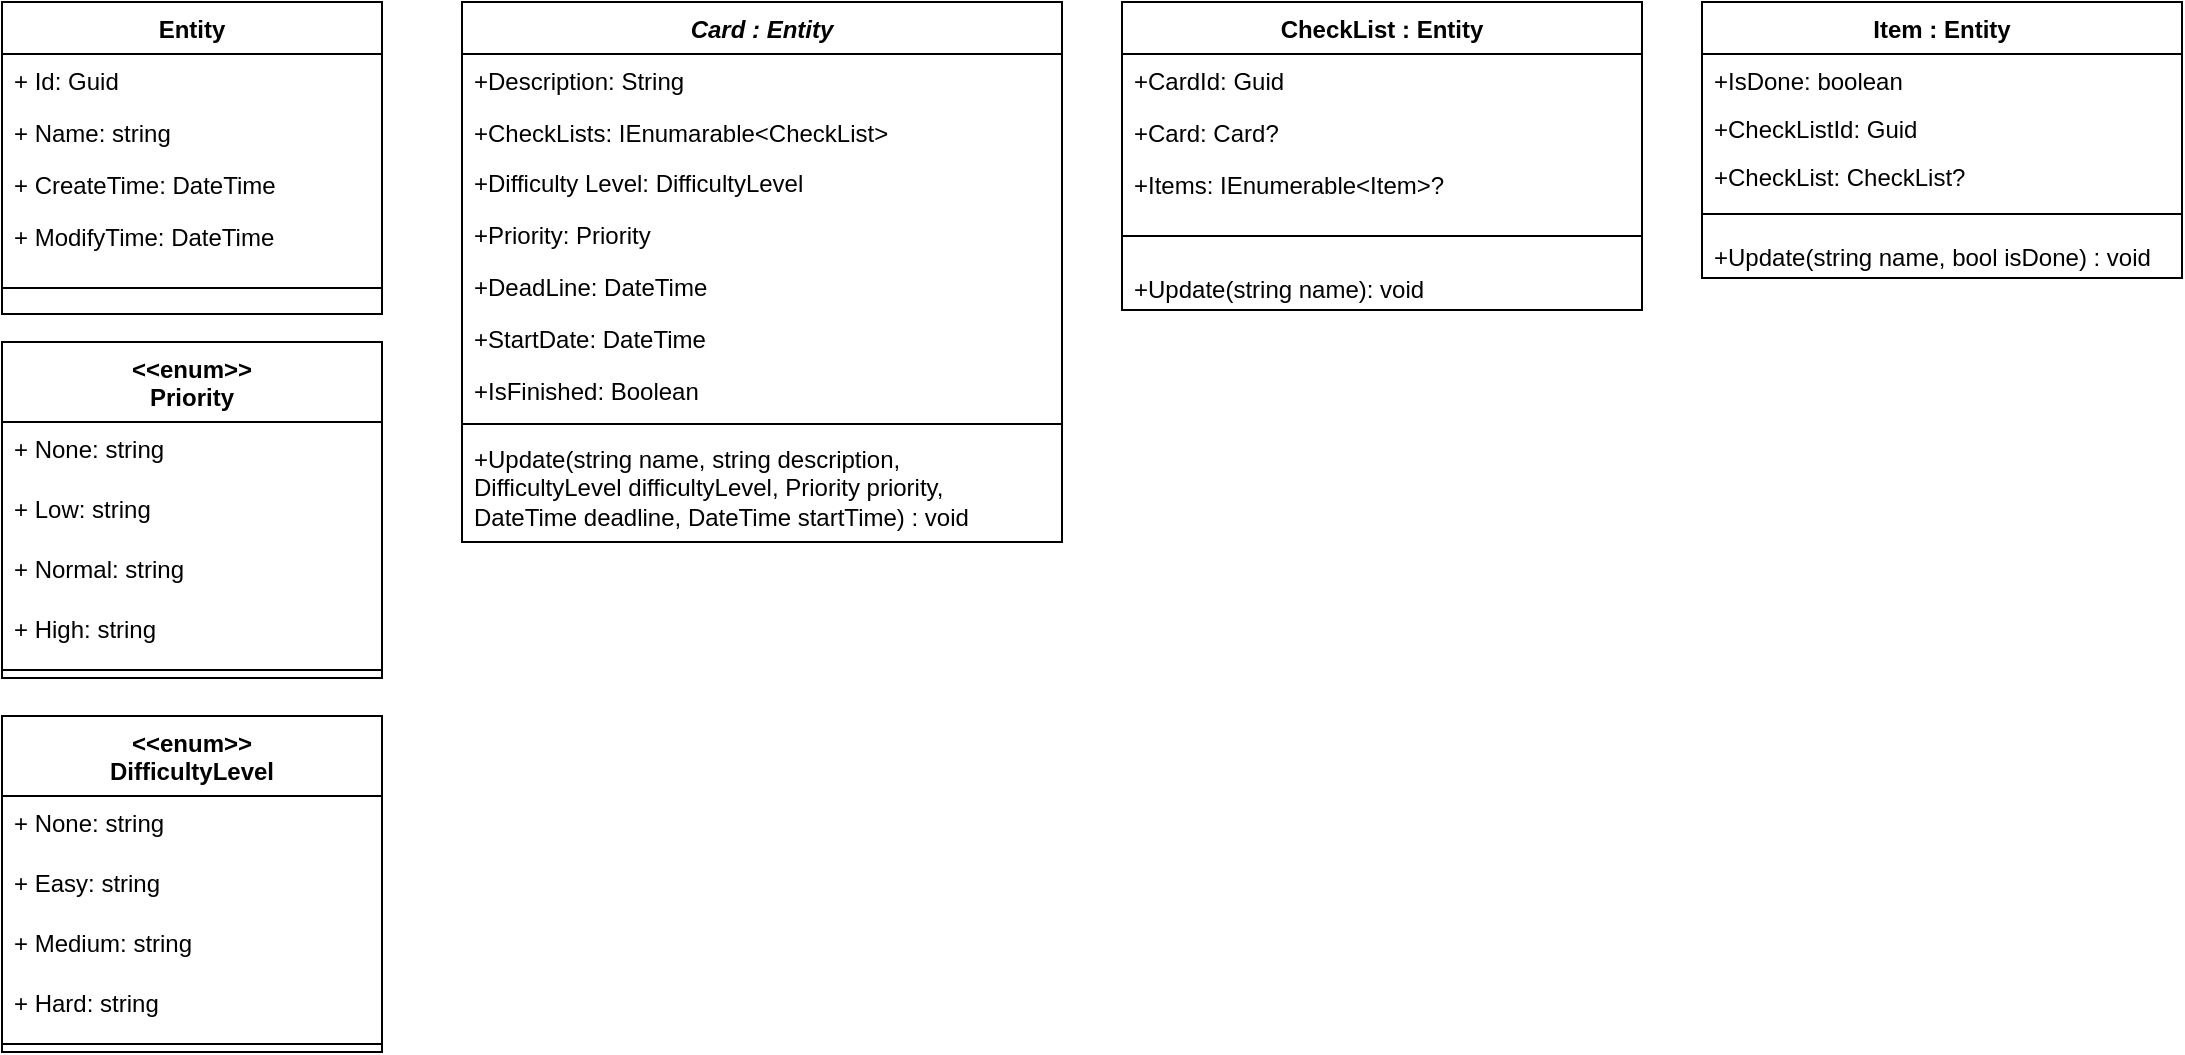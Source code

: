 <mxfile version="22.1.2" type="device" pages="2">
  <diagram id="C5RBs43oDa-KdzZeNtuy" name="Class Diagram">
    <mxGraphModel dx="1313" dy="776" grid="1" gridSize="10" guides="1" tooltips="1" connect="1" arrows="1" fold="1" page="1" pageScale="1" pageWidth="827" pageHeight="1169" math="0" shadow="0">
      <root>
        <mxCell id="WIyWlLk6GJQsqaUBKTNV-0" />
        <mxCell id="WIyWlLk6GJQsqaUBKTNV-1" parent="WIyWlLk6GJQsqaUBKTNV-0" />
        <mxCell id="zkfFHV4jXpPFQw0GAbJ--0" value="Card : Entity" style="swimlane;fontStyle=3;align=center;verticalAlign=top;childLayout=stackLayout;horizontal=1;startSize=26;horizontalStack=0;resizeParent=1;resizeLast=0;collapsible=1;marginBottom=0;rounded=0;shadow=0;strokeWidth=1;" parent="WIyWlLk6GJQsqaUBKTNV-1" vertex="1">
          <mxGeometry x="330" y="60" width="300" height="270" as="geometry">
            <mxRectangle x="230" y="140" width="160" height="26" as="alternateBounds" />
          </mxGeometry>
        </mxCell>
        <mxCell id="yL4LKIly4bqpLQN-0Kod-2" value="+Description: String" style="text;align=left;verticalAlign=top;spacingLeft=4;spacingRight=4;overflow=hidden;rotatable=0;points=[[0,0.5],[1,0.5]];portConstraint=eastwest;" parent="zkfFHV4jXpPFQw0GAbJ--0" vertex="1">
          <mxGeometry y="26" width="300" height="26" as="geometry" />
        </mxCell>
        <mxCell id="q32VcoCjqwYEFueXgnvV-0" value="+CheckLists: IEnumarable&lt;CheckList&gt;" style="text;align=left;verticalAlign=top;spacingLeft=4;spacingRight=4;overflow=hidden;rotatable=0;points=[[0,0.5],[1,0.5]];portConstraint=eastwest;" parent="zkfFHV4jXpPFQw0GAbJ--0" vertex="1">
          <mxGeometry y="52" width="300" height="25" as="geometry" />
        </mxCell>
        <mxCell id="yL4LKIly4bqpLQN-0Kod-5" value="+Difficulty Level: DifficultyLevel" style="text;align=left;verticalAlign=top;spacingLeft=4;spacingRight=4;overflow=hidden;rotatable=0;points=[[0,0.5],[1,0.5]];portConstraint=eastwest;" parent="zkfFHV4jXpPFQw0GAbJ--0" vertex="1">
          <mxGeometry y="77" width="300" height="26" as="geometry" />
        </mxCell>
        <mxCell id="yL4LKIly4bqpLQN-0Kod-6" value="+Priority: Priority" style="text;align=left;verticalAlign=top;spacingLeft=4;spacingRight=4;overflow=hidden;rotatable=0;points=[[0,0.5],[1,0.5]];portConstraint=eastwest;" parent="zkfFHV4jXpPFQw0GAbJ--0" vertex="1">
          <mxGeometry y="103" width="300" height="26" as="geometry" />
        </mxCell>
        <mxCell id="yL4LKIly4bqpLQN-0Kod-31" value="+DeadLine: DateTime" style="text;align=left;verticalAlign=top;spacingLeft=4;spacingRight=4;overflow=hidden;rotatable=0;points=[[0,0.5],[1,0.5]];portConstraint=eastwest;" parent="zkfFHV4jXpPFQw0GAbJ--0" vertex="1">
          <mxGeometry y="129" width="300" height="26" as="geometry" />
        </mxCell>
        <mxCell id="HImTWoDdokp2gNi_JC3a-0" value="+StartDate: DateTime" style="text;align=left;verticalAlign=top;spacingLeft=4;spacingRight=4;overflow=hidden;rotatable=0;points=[[0,0.5],[1,0.5]];portConstraint=eastwest;" parent="zkfFHV4jXpPFQw0GAbJ--0" vertex="1">
          <mxGeometry y="155" width="300" height="26" as="geometry" />
        </mxCell>
        <mxCell id="yL4LKIly4bqpLQN-0Kod-9" value="+IsFinished: Boolean" style="text;align=left;verticalAlign=top;spacingLeft=4;spacingRight=4;overflow=hidden;rotatable=0;points=[[0,0.5],[1,0.5]];portConstraint=eastwest;" parent="zkfFHV4jXpPFQw0GAbJ--0" vertex="1">
          <mxGeometry y="181" width="300" height="26" as="geometry" />
        </mxCell>
        <mxCell id="zkfFHV4jXpPFQw0GAbJ--4" value="" style="line;html=1;strokeWidth=1;align=left;verticalAlign=middle;spacingTop=-1;spacingLeft=3;spacingRight=3;rotatable=0;labelPosition=right;points=[];portConstraint=eastwest;" parent="zkfFHV4jXpPFQw0GAbJ--0" vertex="1">
          <mxGeometry y="207" width="300" height="8" as="geometry" />
        </mxCell>
        <mxCell id="oXOGH6uNzS47DiOxV5kx-6" value="+Update(string name, string description, DifficultyLevel difficultyLevel, Priority priority,&lt;br&gt;DateTime deadline, DateTime startTime) : void" style="text;strokeColor=none;fillColor=none;align=left;verticalAlign=top;spacingLeft=4;spacingRight=4;overflow=hidden;rotatable=0;points=[[0,0.5],[1,0.5]];portConstraint=eastwest;whiteSpace=wrap;html=1;" vertex="1" parent="zkfFHV4jXpPFQw0GAbJ--0">
          <mxGeometry y="215" width="300" height="55" as="geometry" />
        </mxCell>
        <mxCell id="yL4LKIly4bqpLQN-0Kod-14" value="&amp;lt;&amp;lt;enum&amp;gt;&amp;gt;&lt;br&gt;DifficultyLevel" style="swimlane;fontStyle=1;align=center;verticalAlign=top;childLayout=stackLayout;horizontal=1;startSize=40;horizontalStack=0;resizeParent=1;resizeParentMax=0;resizeLast=0;collapsible=1;marginBottom=0;whiteSpace=wrap;html=1;" parent="WIyWlLk6GJQsqaUBKTNV-1" vertex="1">
          <mxGeometry x="100" y="417" width="190" height="168" as="geometry" />
        </mxCell>
        <mxCell id="yL4LKIly4bqpLQN-0Kod-15" value="+ None: string" style="text;strokeColor=none;fillColor=none;align=left;verticalAlign=top;spacingLeft=4;spacingRight=4;overflow=hidden;rotatable=0;points=[[0,0.5],[1,0.5]];portConstraint=eastwest;whiteSpace=wrap;html=1;" parent="yL4LKIly4bqpLQN-0Kod-14" vertex="1">
          <mxGeometry y="40" width="190" height="30" as="geometry" />
        </mxCell>
        <mxCell id="nSdq10YANCSsFuY60Ip_-2" value="+ Easy: string" style="text;strokeColor=none;fillColor=none;align=left;verticalAlign=top;spacingLeft=4;spacingRight=4;overflow=hidden;rotatable=0;points=[[0,0.5],[1,0.5]];portConstraint=eastwest;whiteSpace=wrap;html=1;" parent="yL4LKIly4bqpLQN-0Kod-14" vertex="1">
          <mxGeometry y="70" width="190" height="30" as="geometry" />
        </mxCell>
        <mxCell id="q32VcoCjqwYEFueXgnvV-2" value="+ Medium: string" style="text;strokeColor=none;fillColor=none;align=left;verticalAlign=top;spacingLeft=4;spacingRight=4;overflow=hidden;rotatable=0;points=[[0,0.5],[1,0.5]];portConstraint=eastwest;whiteSpace=wrap;html=1;" parent="yL4LKIly4bqpLQN-0Kod-14" vertex="1">
          <mxGeometry y="100" width="190" height="30" as="geometry" />
        </mxCell>
        <mxCell id="q32VcoCjqwYEFueXgnvV-3" value="+ Hard: string" style="text;strokeColor=none;fillColor=none;align=left;verticalAlign=top;spacingLeft=4;spacingRight=4;overflow=hidden;rotatable=0;points=[[0,0.5],[1,0.5]];portConstraint=eastwest;whiteSpace=wrap;html=1;" parent="yL4LKIly4bqpLQN-0Kod-14" vertex="1">
          <mxGeometry y="130" width="190" height="30" as="geometry" />
        </mxCell>
        <mxCell id="yL4LKIly4bqpLQN-0Kod-16" value="" style="line;strokeWidth=1;fillColor=none;align=left;verticalAlign=middle;spacingTop=-1;spacingLeft=3;spacingRight=3;rotatable=0;labelPosition=right;points=[];portConstraint=eastwest;strokeColor=inherit;" parent="yL4LKIly4bqpLQN-0Kod-14" vertex="1">
          <mxGeometry y="160" width="190" height="8" as="geometry" />
        </mxCell>
        <mxCell id="yL4LKIly4bqpLQN-0Kod-25" value="&amp;lt;&amp;lt;enum&amp;gt;&amp;gt;&lt;br&gt;Priority" style="swimlane;fontStyle=1;align=center;verticalAlign=top;childLayout=stackLayout;horizontal=1;startSize=40;horizontalStack=0;resizeParent=1;resizeParentMax=0;resizeLast=0;collapsible=1;marginBottom=0;whiteSpace=wrap;html=1;" parent="WIyWlLk6GJQsqaUBKTNV-1" vertex="1">
          <mxGeometry x="100" y="230" width="190" height="168" as="geometry" />
        </mxCell>
        <mxCell id="nSdq10YANCSsFuY60Ip_-4" value="+ None: string" style="text;strokeColor=none;fillColor=none;align=left;verticalAlign=top;spacingLeft=4;spacingRight=4;overflow=hidden;rotatable=0;points=[[0,0.5],[1,0.5]];portConstraint=eastwest;whiteSpace=wrap;html=1;" parent="yL4LKIly4bqpLQN-0Kod-25" vertex="1">
          <mxGeometry y="40" width="190" height="30" as="geometry" />
        </mxCell>
        <mxCell id="yL4LKIly4bqpLQN-0Kod-26" value="+ Low: string" style="text;strokeColor=none;fillColor=none;align=left;verticalAlign=top;spacingLeft=4;spacingRight=4;overflow=hidden;rotatable=0;points=[[0,0.5],[1,0.5]];portConstraint=eastwest;whiteSpace=wrap;html=1;" parent="yL4LKIly4bqpLQN-0Kod-25" vertex="1">
          <mxGeometry y="70" width="190" height="30" as="geometry" />
        </mxCell>
        <mxCell id="q32VcoCjqwYEFueXgnvV-4" value="+ Normal: string" style="text;strokeColor=none;fillColor=none;align=left;verticalAlign=top;spacingLeft=4;spacingRight=4;overflow=hidden;rotatable=0;points=[[0,0.5],[1,0.5]];portConstraint=eastwest;whiteSpace=wrap;html=1;" parent="yL4LKIly4bqpLQN-0Kod-25" vertex="1">
          <mxGeometry y="100" width="190" height="30" as="geometry" />
        </mxCell>
        <mxCell id="q32VcoCjqwYEFueXgnvV-6" value="+&amp;nbsp;High: string" style="text;strokeColor=none;fillColor=none;align=left;verticalAlign=top;spacingLeft=4;spacingRight=4;overflow=hidden;rotatable=0;points=[[0,0.5],[1,0.5]];portConstraint=eastwest;whiteSpace=wrap;html=1;" parent="yL4LKIly4bqpLQN-0Kod-25" vertex="1">
          <mxGeometry y="130" width="190" height="30" as="geometry" />
        </mxCell>
        <mxCell id="yL4LKIly4bqpLQN-0Kod-27" value="" style="line;strokeWidth=1;fillColor=none;align=left;verticalAlign=middle;spacingTop=-1;spacingLeft=3;spacingRight=3;rotatable=0;labelPosition=right;points=[];portConstraint=eastwest;strokeColor=inherit;" parent="yL4LKIly4bqpLQN-0Kod-25" vertex="1">
          <mxGeometry y="160" width="190" height="8" as="geometry" />
        </mxCell>
        <mxCell id="ypxCAW7bm0GCU2S2QrF5-0" value="CheckList&amp;nbsp;: Entity" style="swimlane;fontStyle=1;align=center;verticalAlign=top;childLayout=stackLayout;horizontal=1;startSize=26;horizontalStack=0;resizeParent=1;resizeParentMax=0;resizeLast=0;collapsible=1;marginBottom=0;whiteSpace=wrap;html=1;" parent="WIyWlLk6GJQsqaUBKTNV-1" vertex="1">
          <mxGeometry x="660" y="60" width="260" height="154" as="geometry" />
        </mxCell>
        <mxCell id="ypxCAW7bm0GCU2S2QrF5-4" value="+CardId: Guid" style="text;strokeColor=none;fillColor=none;align=left;verticalAlign=top;spacingLeft=4;spacingRight=4;overflow=hidden;rotatable=0;points=[[0,0.5],[1,0.5]];portConstraint=eastwest;whiteSpace=wrap;html=1;" parent="ypxCAW7bm0GCU2S2QrF5-0" vertex="1">
          <mxGeometry y="26" width="260" height="26" as="geometry" />
        </mxCell>
        <mxCell id="oXOGH6uNzS47DiOxV5kx-3" value="+Card: Card?" style="text;strokeColor=none;fillColor=none;align=left;verticalAlign=top;spacingLeft=4;spacingRight=4;overflow=hidden;rotatable=0;points=[[0,0.5],[1,0.5]];portConstraint=eastwest;whiteSpace=wrap;html=1;" vertex="1" parent="ypxCAW7bm0GCU2S2QrF5-0">
          <mxGeometry y="52" width="260" height="26" as="geometry" />
        </mxCell>
        <mxCell id="oXOGH6uNzS47DiOxV5kx-2" value="+Items: IEnumerable&amp;lt;Item&amp;gt;?" style="text;strokeColor=none;fillColor=none;align=left;verticalAlign=top;spacingLeft=4;spacingRight=4;overflow=hidden;rotatable=0;points=[[0,0.5],[1,0.5]];portConstraint=eastwest;whiteSpace=wrap;html=1;" vertex="1" parent="ypxCAW7bm0GCU2S2QrF5-0">
          <mxGeometry y="78" width="260" height="26" as="geometry" />
        </mxCell>
        <mxCell id="ypxCAW7bm0GCU2S2QrF5-2" value="" style="line;strokeWidth=1;fillColor=none;align=left;verticalAlign=middle;spacingTop=-1;spacingLeft=3;spacingRight=3;rotatable=0;labelPosition=right;points=[];portConstraint=eastwest;strokeColor=inherit;" parent="ypxCAW7bm0GCU2S2QrF5-0" vertex="1">
          <mxGeometry y="104" width="260" height="26" as="geometry" />
        </mxCell>
        <mxCell id="oXOGH6uNzS47DiOxV5kx-5" value="+Update(string name): void" style="text;strokeColor=none;fillColor=none;align=left;verticalAlign=top;spacingLeft=4;spacingRight=4;overflow=hidden;rotatable=0;points=[[0,0.5],[1,0.5]];portConstraint=eastwest;whiteSpace=wrap;html=1;" vertex="1" parent="ypxCAW7bm0GCU2S2QrF5-0">
          <mxGeometry y="130" width="260" height="24" as="geometry" />
        </mxCell>
        <mxCell id="ypxCAW7bm0GCU2S2QrF5-7" value="Item&amp;nbsp;: Entity" style="swimlane;fontStyle=1;align=center;verticalAlign=top;childLayout=stackLayout;horizontal=1;startSize=26;horizontalStack=0;resizeParent=1;resizeParentMax=0;resizeLast=0;collapsible=1;marginBottom=0;whiteSpace=wrap;html=1;" parent="WIyWlLk6GJQsqaUBKTNV-1" vertex="1">
          <mxGeometry x="950" y="60" width="240" height="138" as="geometry" />
        </mxCell>
        <mxCell id="ypxCAW7bm0GCU2S2QrF5-11" value="+IsDone: boolean" style="text;strokeColor=none;fillColor=none;align=left;verticalAlign=top;spacingLeft=4;spacingRight=4;overflow=hidden;rotatable=0;points=[[0,0.5],[1,0.5]];portConstraint=eastwest;whiteSpace=wrap;html=1;" parent="ypxCAW7bm0GCU2S2QrF5-7" vertex="1">
          <mxGeometry y="26" width="240" height="24" as="geometry" />
        </mxCell>
        <mxCell id="oXOGH6uNzS47DiOxV5kx-0" value="+CheckListId: Guid" style="text;strokeColor=none;fillColor=none;align=left;verticalAlign=top;spacingLeft=4;spacingRight=4;overflow=hidden;rotatable=0;points=[[0,0.5],[1,0.5]];portConstraint=eastwest;whiteSpace=wrap;html=1;" vertex="1" parent="ypxCAW7bm0GCU2S2QrF5-7">
          <mxGeometry y="50" width="240" height="24" as="geometry" />
        </mxCell>
        <mxCell id="oXOGH6uNzS47DiOxV5kx-4" value="+CheckList: CheckList?" style="text;strokeColor=none;fillColor=none;align=left;verticalAlign=top;spacingLeft=4;spacingRight=4;overflow=hidden;rotatable=0;points=[[0,0.5],[1,0.5]];portConstraint=eastwest;whiteSpace=wrap;html=1;" vertex="1" parent="ypxCAW7bm0GCU2S2QrF5-7">
          <mxGeometry y="74" width="240" height="24" as="geometry" />
        </mxCell>
        <mxCell id="ypxCAW7bm0GCU2S2QrF5-9" value="" style="line;strokeWidth=1;fillColor=none;align=left;verticalAlign=middle;spacingTop=-1;spacingLeft=3;spacingRight=3;rotatable=0;labelPosition=right;points=[];portConstraint=eastwest;strokeColor=inherit;" parent="ypxCAW7bm0GCU2S2QrF5-7" vertex="1">
          <mxGeometry y="98" width="240" height="16" as="geometry" />
        </mxCell>
        <mxCell id="oXOGH6uNzS47DiOxV5kx-1" value="+Update(string name, bool isDone) : void" style="text;strokeColor=none;fillColor=none;align=left;verticalAlign=top;spacingLeft=4;spacingRight=4;overflow=hidden;rotatable=0;points=[[0,0.5],[1,0.5]];portConstraint=eastwest;whiteSpace=wrap;html=1;" vertex="1" parent="ypxCAW7bm0GCU2S2QrF5-7">
          <mxGeometry y="114" width="240" height="24" as="geometry" />
        </mxCell>
        <mxCell id="wTIScD5z7O48ZY0QOno--0" value="Entity" style="swimlane;fontStyle=1;align=center;verticalAlign=top;childLayout=stackLayout;horizontal=1;startSize=26;horizontalStack=0;resizeParent=1;resizeParentMax=0;resizeLast=0;collapsible=1;marginBottom=0;whiteSpace=wrap;html=1;" parent="WIyWlLk6GJQsqaUBKTNV-1" vertex="1">
          <mxGeometry x="100" y="60" width="190" height="156" as="geometry" />
        </mxCell>
        <mxCell id="wTIScD5z7O48ZY0QOno--1" value="+ Id: Guid" style="text;strokeColor=none;fillColor=none;align=left;verticalAlign=top;spacingLeft=4;spacingRight=4;overflow=hidden;rotatable=0;points=[[0,0.5],[1,0.5]];portConstraint=eastwest;whiteSpace=wrap;html=1;" parent="wTIScD5z7O48ZY0QOno--0" vertex="1">
          <mxGeometry y="26" width="190" height="26" as="geometry" />
        </mxCell>
        <mxCell id="wTIScD5z7O48ZY0QOno--2" value="+ Name: string" style="text;strokeColor=none;fillColor=none;align=left;verticalAlign=top;spacingLeft=4;spacingRight=4;overflow=hidden;rotatable=0;points=[[0,0.5],[1,0.5]];portConstraint=eastwest;whiteSpace=wrap;html=1;" parent="wTIScD5z7O48ZY0QOno--0" vertex="1">
          <mxGeometry y="52" width="190" height="26" as="geometry" />
        </mxCell>
        <mxCell id="nSdq10YANCSsFuY60Ip_-1" value="+ CreateTime:&amp;nbsp;DateTime" style="text;strokeColor=none;fillColor=none;align=left;verticalAlign=top;spacingLeft=4;spacingRight=4;overflow=hidden;rotatable=0;points=[[0,0.5],[1,0.5]];portConstraint=eastwest;whiteSpace=wrap;html=1;" parent="wTIScD5z7O48ZY0QOno--0" vertex="1">
          <mxGeometry y="78" width="190" height="26" as="geometry" />
        </mxCell>
        <mxCell id="nSdq10YANCSsFuY60Ip_-0" value="+ ModifyTime: DateTime" style="text;strokeColor=none;fillColor=none;align=left;verticalAlign=top;spacingLeft=4;spacingRight=4;overflow=hidden;rotatable=0;points=[[0,0.5],[1,0.5]];portConstraint=eastwest;whiteSpace=wrap;html=1;" parent="wTIScD5z7O48ZY0QOno--0" vertex="1">
          <mxGeometry y="104" width="190" height="26" as="geometry" />
        </mxCell>
        <mxCell id="wTIScD5z7O48ZY0QOno--4" value="" style="line;strokeWidth=1;fillColor=none;align=left;verticalAlign=middle;spacingTop=-1;spacingLeft=3;spacingRight=3;rotatable=0;labelPosition=right;points=[];portConstraint=eastwest;strokeColor=inherit;" parent="wTIScD5z7O48ZY0QOno--0" vertex="1">
          <mxGeometry y="130" width="190" height="26" as="geometry" />
        </mxCell>
      </root>
    </mxGraphModel>
  </diagram>
  <diagram id="nW_PL_UmhZMVWxP3Ntd6" name="Architecture">
    <mxGraphModel dx="691" dy="404" grid="1" gridSize="10" guides="1" tooltips="1" connect="1" arrows="1" fold="1" page="1" pageScale="1" pageWidth="827" pageHeight="1169" math="0" shadow="0">
      <root>
        <mxCell id="0" />
        <mxCell id="1" parent="0" />
        <mxCell id="gOxcB__EUr8mT-RhJ8m--65" value="" style="rounded=0;whiteSpace=wrap;html=1;strokeColor=default;fontFamily=Helvetica;fontSize=12;fontColor=default;fillColor=default;" parent="1" vertex="1">
          <mxGeometry x="40" y="165" width="120" height="75" as="geometry" />
        </mxCell>
        <mxCell id="gOxcB__EUr8mT-RhJ8m--61" value="" style="rounded=0;whiteSpace=wrap;html=1;strokeColor=default;fontFamily=Helvetica;fontSize=12;fontColor=default;fillColor=default;" parent="1" vertex="1">
          <mxGeometry x="40" y="250" width="120" height="140" as="geometry" />
        </mxCell>
        <mxCell id="gOxcB__EUr8mT-RhJ8m--59" value="" style="rounded=0;whiteSpace=wrap;html=1;strokeColor=default;fontFamily=Helvetica;fontSize=12;fontColor=default;fillColor=default;" parent="1" vertex="1">
          <mxGeometry x="170" y="250" width="120" height="140" as="geometry" />
        </mxCell>
        <mxCell id="gOxcB__EUr8mT-RhJ8m--57" value="" style="rounded=0;whiteSpace=wrap;html=1;strokeColor=default;fontFamily=Helvetica;fontSize=12;fontColor=default;fillColor=default;" parent="1" vertex="1">
          <mxGeometry x="300" y="250" width="120" height="140" as="geometry" />
        </mxCell>
        <mxCell id="gOxcB__EUr8mT-RhJ8m--64" style="edgeStyle=orthogonalEdgeStyle;rounded=0;orthogonalLoop=1;jettySize=auto;html=1;entryX=0;entryY=0.5;entryDx=0;entryDy=0;fontFamily=Helvetica;fontSize=12;fontColor=default;" parent="1" source="ZmVz9Ujz1j76wLAi9X-H-1" target="gOxcB__EUr8mT-RhJ8m--3" edge="1">
          <mxGeometry relative="1" as="geometry">
            <Array as="points">
              <mxPoint x="30" y="215" />
              <mxPoint x="30" y="295" />
            </Array>
          </mxGeometry>
        </mxCell>
        <mxCell id="ZmVz9Ujz1j76wLAi9X-H-1" value="Web API" style="rounded=0;whiteSpace=wrap;html=1;" parent="1" vertex="1">
          <mxGeometry x="50" y="200" width="100" height="30" as="geometry" />
        </mxCell>
        <mxCell id="gOxcB__EUr8mT-RhJ8m--34" style="edgeStyle=orthogonalEdgeStyle;rounded=0;orthogonalLoop=1;jettySize=auto;html=1;exitX=0.5;exitY=1;exitDx=0;exitDy=0;entryX=0.5;entryY=0;entryDx=0;entryDy=0;fontFamily=Helvetica;fontSize=12;fontColor=default;" parent="1" source="ZmVz9Ujz1j76wLAi9X-H-2" target="ZmVz9Ujz1j76wLAi9X-H-3" edge="1">
          <mxGeometry relative="1" as="geometry" />
        </mxCell>
        <mxCell id="ZmVz9Ujz1j76wLAi9X-H-2" value="Application" style="rounded=0;whiteSpace=wrap;html=1;" parent="1" vertex="1">
          <mxGeometry x="180" y="280" width="100" height="30" as="geometry" />
        </mxCell>
        <mxCell id="ZmVz9Ujz1j76wLAi9X-H-3" value="Domain" style="rounded=0;whiteSpace=wrap;html=1;" parent="1" vertex="1">
          <mxGeometry x="180" y="350" width="100" height="30" as="geometry" />
        </mxCell>
        <mxCell id="gOxcB__EUr8mT-RhJ8m--53" style="edgeStyle=orthogonalEdgeStyle;rounded=0;orthogonalLoop=1;jettySize=auto;html=1;entryX=1;entryY=0.5;entryDx=0;entryDy=0;fontFamily=Helvetica;fontSize=12;fontColor=default;" parent="1" source="ZmVz9Ujz1j76wLAi9X-H-5" target="ZmVz9Ujz1j76wLAi9X-H-2" edge="1">
          <mxGeometry relative="1" as="geometry" />
        </mxCell>
        <mxCell id="ZmVz9Ujz1j76wLAi9X-H-5" value="Application.Tests" style="rounded=0;whiteSpace=wrap;html=1;" parent="1" vertex="1">
          <mxGeometry x="306.25" y="280" width="107.5" height="30" as="geometry" />
        </mxCell>
        <mxCell id="gOxcB__EUr8mT-RhJ8m--47" style="edgeStyle=orthogonalEdgeStyle;rounded=0;orthogonalLoop=1;jettySize=auto;html=1;exitX=0.5;exitY=1;exitDx=0;exitDy=0;entryX=0.5;entryY=0;entryDx=0;entryDy=0;fontFamily=Helvetica;fontSize=12;fontColor=default;" parent="1" source="gOxcB__EUr8mT-RhJ8m--3" target="gOxcB__EUr8mT-RhJ8m--32" edge="1">
          <mxGeometry relative="1" as="geometry" />
        </mxCell>
        <mxCell id="gOxcB__EUr8mT-RhJ8m--52" style="edgeStyle=orthogonalEdgeStyle;rounded=0;orthogonalLoop=1;jettySize=auto;html=1;exitX=1;exitY=0.5;exitDx=0;exitDy=0;entryX=0;entryY=0.5;entryDx=0;entryDy=0;fontFamily=Helvetica;fontSize=12;fontColor=default;" parent="1" source="gOxcB__EUr8mT-RhJ8m--3" target="ZmVz9Ujz1j76wLAi9X-H-2" edge="1">
          <mxGeometry relative="1" as="geometry" />
        </mxCell>
        <mxCell id="gOxcB__EUr8mT-RhJ8m--54" style="edgeStyle=orthogonalEdgeStyle;rounded=0;orthogonalLoop=1;jettySize=auto;html=1;exitX=0.75;exitY=1;exitDx=0;exitDy=0;entryX=0.25;entryY=0;entryDx=0;entryDy=0;fontFamily=Helvetica;fontSize=12;fontColor=default;" parent="1" source="gOxcB__EUr8mT-RhJ8m--3" target="ZmVz9Ujz1j76wLAi9X-H-3" edge="1">
          <mxGeometry relative="1" as="geometry" />
        </mxCell>
        <mxCell id="gOxcB__EUr8mT-RhJ8m--3" value="Infrastructure.IoC" style="rounded=0;whiteSpace=wrap;html=1;rotation=0;" parent="1" vertex="1">
          <mxGeometry x="50" y="280" width="100" height="30" as="geometry" />
        </mxCell>
        <mxCell id="gOxcB__EUr8mT-RhJ8m--33" style="edgeStyle=orthogonalEdgeStyle;rounded=0;orthogonalLoop=1;jettySize=auto;html=1;entryX=0;entryY=0.5;entryDx=0;entryDy=0;fontFamily=Helvetica;fontSize=12;fontColor=default;" parent="1" source="gOxcB__EUr8mT-RhJ8m--32" target="ZmVz9Ujz1j76wLAi9X-H-3" edge="1">
          <mxGeometry relative="1" as="geometry" />
        </mxCell>
        <mxCell id="gOxcB__EUr8mT-RhJ8m--32" value="Infrastructure.Data" style="rounded=0;whiteSpace=wrap;html=1;rotation=0;" parent="1" vertex="1">
          <mxGeometry x="50" y="350" width="100" height="30" as="geometry" />
        </mxCell>
        <mxCell id="gOxcB__EUr8mT-RhJ8m--40" style="edgeStyle=orthogonalEdgeStyle;rounded=0;orthogonalLoop=1;jettySize=auto;html=1;exitX=0;exitY=0.5;exitDx=0;exitDy=0;entryX=1;entryY=0.5;entryDx=0;entryDy=0;fontFamily=Helvetica;fontSize=12;fontColor=default;" parent="1" source="gOxcB__EUr8mT-RhJ8m--39" target="ZmVz9Ujz1j76wLAi9X-H-3" edge="1">
          <mxGeometry relative="1" as="geometry" />
        </mxCell>
        <mxCell id="gOxcB__EUr8mT-RhJ8m--39" value="Domain.Tests" style="rounded=0;whiteSpace=wrap;html=1;" parent="1" vertex="1">
          <mxGeometry x="306.25" y="350" width="107.5" height="30" as="geometry" />
        </mxCell>
        <mxCell id="gOxcB__EUr8mT-RhJ8m--58" value="&lt;b&gt;Tests&lt;/b&gt;" style="text;html=1;strokeColor=none;fillColor=none;align=center;verticalAlign=middle;whiteSpace=wrap;rounded=0;fontSize=12;fontFamily=Helvetica;fontColor=default;" parent="1" vertex="1">
          <mxGeometry x="330" y="250" width="60" height="30" as="geometry" />
        </mxCell>
        <mxCell id="gOxcB__EUr8mT-RhJ8m--60" value="&lt;b&gt;Domain/Application&lt;/b&gt;" style="text;html=1;strokeColor=none;fillColor=none;align=center;verticalAlign=middle;whiteSpace=wrap;rounded=0;fontSize=12;fontFamily=Helvetica;fontColor=default;" parent="1" vertex="1">
          <mxGeometry x="200" y="250" width="60" height="30" as="geometry" />
        </mxCell>
        <mxCell id="gOxcB__EUr8mT-RhJ8m--62" value="&lt;b&gt;Infrastructure&lt;/b&gt;" style="text;html=1;strokeColor=none;fillColor=none;align=center;verticalAlign=middle;whiteSpace=wrap;rounded=0;fontSize=12;fontFamily=Helvetica;fontColor=default;" parent="1" vertex="1">
          <mxGeometry x="70" y="250" width="60" height="30" as="geometry" />
        </mxCell>
        <mxCell id="gOxcB__EUr8mT-RhJ8m--66" value="&lt;b&gt;User Interface&lt;/b&gt;" style="text;html=1;strokeColor=none;fillColor=none;align=center;verticalAlign=middle;whiteSpace=wrap;rounded=0;fontSize=12;fontFamily=Helvetica;fontColor=default;" parent="1" vertex="1">
          <mxGeometry x="55" y="165" width="90" height="30" as="geometry" />
        </mxCell>
      </root>
    </mxGraphModel>
  </diagram>
</mxfile>

